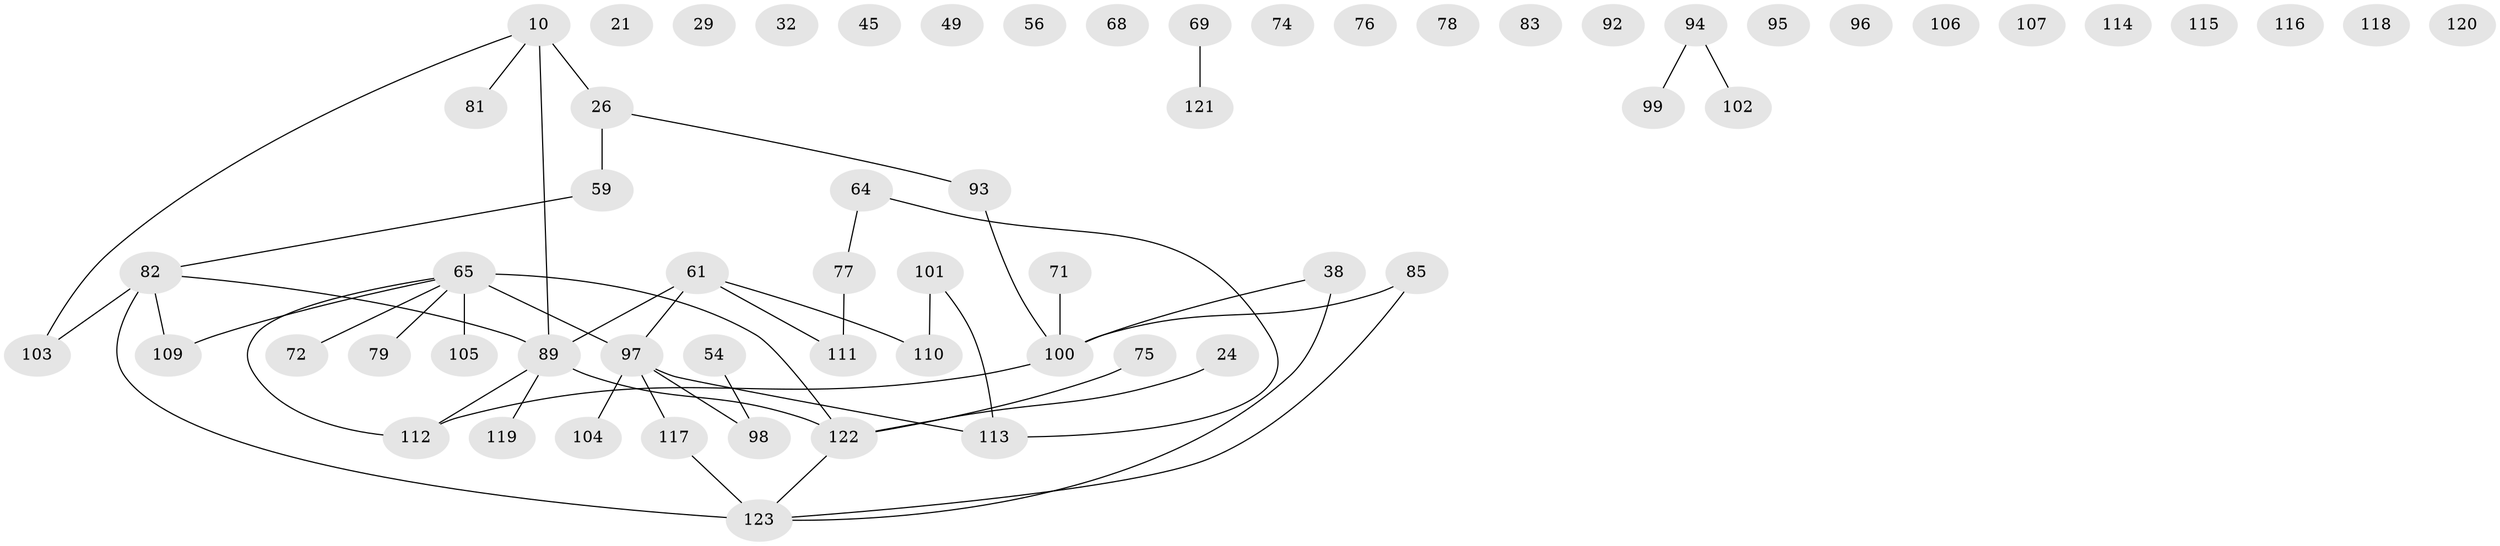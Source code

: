 // original degree distribution, {2: 0.2601626016260163, 4: 0.06504065040650407, 1: 0.2764227642276423, 3: 0.2032520325203252, 5: 0.04065040650406504, 0: 0.14634146341463414, 6: 0.008130081300813009}
// Generated by graph-tools (version 1.1) at 2025/39/03/09/25 04:39:24]
// undirected, 61 vertices, 49 edges
graph export_dot {
graph [start="1"]
  node [color=gray90,style=filled];
  10;
  21;
  24;
  26 [super="+8"];
  29;
  32;
  38;
  45 [super="+15"];
  49;
  54;
  56;
  59;
  61 [super="+27"];
  64 [super="+55"];
  65 [super="+37+39"];
  68;
  69;
  71;
  72 [super="+11"];
  74;
  75;
  76;
  77;
  78;
  79 [super="+28"];
  81 [super="+36"];
  82 [super="+66"];
  83 [super="+31"];
  85 [super="+80"];
  89 [super="+13+30+33+44+46+87+70"];
  92;
  93 [super="+90+51+40"];
  94;
  95;
  96;
  97 [super="+84+53+58+67+88"];
  98 [super="+1+35"];
  99;
  100 [super="+22+73+91"];
  101 [super="+62"];
  102;
  103;
  104;
  105;
  106 [super="+6"];
  107;
  109;
  110;
  111 [super="+43"];
  112 [super="+25"];
  113 [super="+41"];
  114;
  115;
  116;
  117 [super="+108"];
  118;
  119;
  120;
  121 [super="+7"];
  122 [super="+20+86"];
  123 [super="+19"];
  10 -- 26 [weight=2];
  10 -- 103;
  10 -- 89;
  10 -- 81;
  24 -- 122;
  26 -- 59;
  26 -- 93;
  38 -- 123;
  38 -- 100;
  54 -- 98;
  59 -- 82;
  61 -- 110;
  61 -- 111;
  61 -- 97;
  61 -- 89;
  64 -- 113;
  64 -- 77;
  65 -- 105;
  65 -- 122 [weight=2];
  65 -- 112;
  65 -- 72;
  65 -- 109;
  65 -- 97 [weight=2];
  65 -- 79;
  69 -- 121;
  71 -- 100;
  75 -- 122;
  77 -- 111;
  82 -- 109;
  82 -- 123 [weight=2];
  82 -- 103;
  82 -- 89;
  85 -- 123;
  85 -- 100;
  89 -- 122 [weight=2];
  89 -- 112 [weight=2];
  89 -- 119;
  93 -- 100;
  94 -- 99;
  94 -- 102;
  97 -- 113;
  97 -- 104;
  97 -- 98;
  97 -- 117;
  100 -- 112 [weight=2];
  101 -- 110;
  101 -- 113;
  117 -- 123;
  122 -- 123;
}
